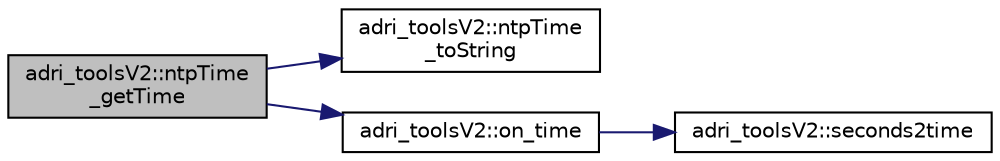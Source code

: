 digraph "adri_toolsV2::ntpTime_getTime"
{
 // LATEX_PDF_SIZE
  edge [fontname="Helvetica",fontsize="10",labelfontname="Helvetica",labelfontsize="10"];
  node [fontname="Helvetica",fontsize="10",shape=record];
  rankdir="LR";
  Node1 [label="adri_toolsV2::ntpTime\l_getTime",height=0.2,width=0.4,color="black", fillcolor="grey75", style="filled", fontcolor="black",tooltip=" "];
  Node1 -> Node2 [color="midnightblue",fontsize="10",style="solid",fontname="Helvetica"];
  Node2 [label="adri_toolsV2::ntpTime\l_toString",height=0.2,width=0.4,color="black", fillcolor="white", style="filled",URL="$classadri__tools_v2.html#ab7a705302a31b92cc1509228a78563b0",tooltip=" "];
  Node1 -> Node3 [color="midnightblue",fontsize="10",style="solid",fontname="Helvetica"];
  Node3 [label="adri_toolsV2::on_time",height=0.2,width=0.4,color="black", fillcolor="white", style="filled",URL="$classadri__tools_v2.html#a2afe642429d0f957bc5441e652a8e1a8",tooltip=" "];
  Node3 -> Node4 [color="midnightblue",fontsize="10",style="solid",fontname="Helvetica"];
  Node4 [label="adri_toolsV2::seconds2time",height=0.2,width=0.4,color="black", fillcolor="white", style="filled",URL="$classadri__tools_v2.html#a11f42d2aaedc8653ca182a33916ec580",tooltip=" "];
}
